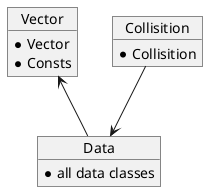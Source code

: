 @startuml Dependency_Utils
' Image can be obtained from
' https://www.plantuml.com/plantuml/uml/SyfFKj2rKt3CoKnELR1Io4ZDoSa70000

' Write all modules here
object Data {
    * all data classes
}

object Vector {
    * Vector
    * Consts
}

object Collisition {
    * Collisition
}

' Write all dependencies here
' X --> Y means X depends on Y
Vector <-- Data
Collisition --> Data

@enduml